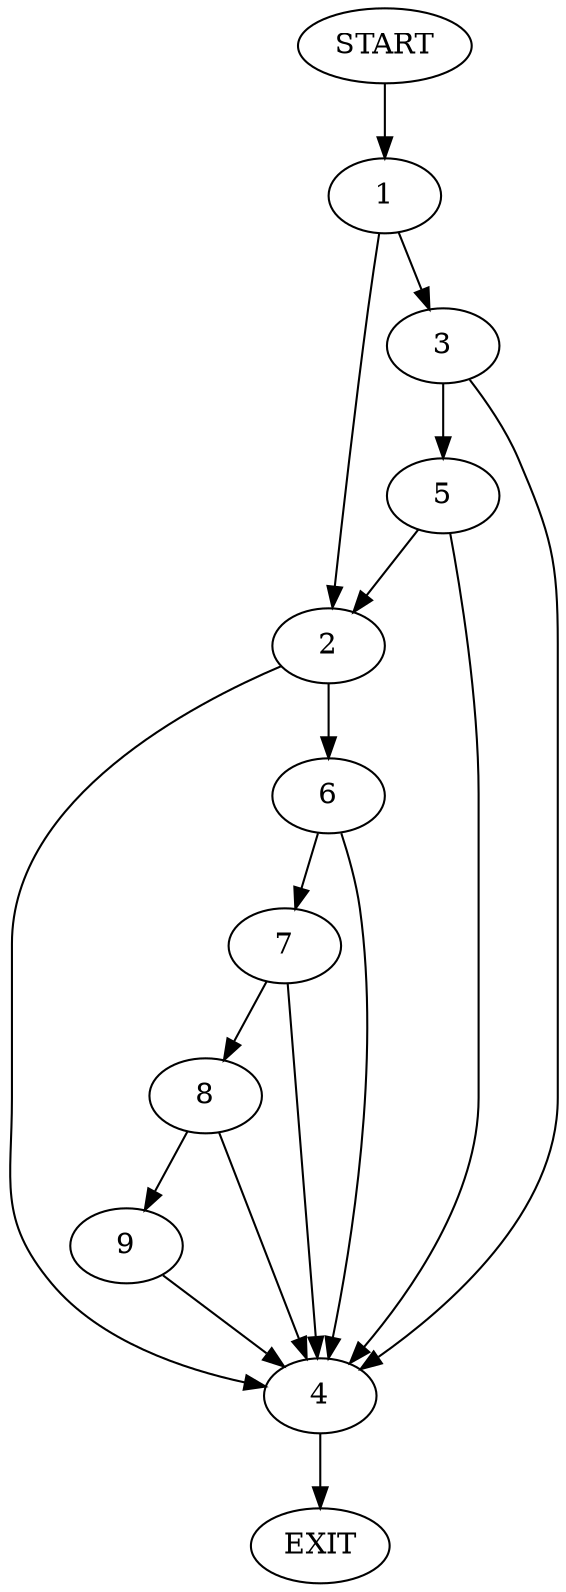 digraph {
0 [label="START"]
10 [label="EXIT"]
0 -> 1
1 -> 2
1 -> 3
3 -> 4
3 -> 5
2 -> 4
2 -> 6
4 -> 10
5 -> 4
5 -> 2
6 -> 4
6 -> 7
7 -> 4
7 -> 8
8 -> 4
8 -> 9
9 -> 4
}
